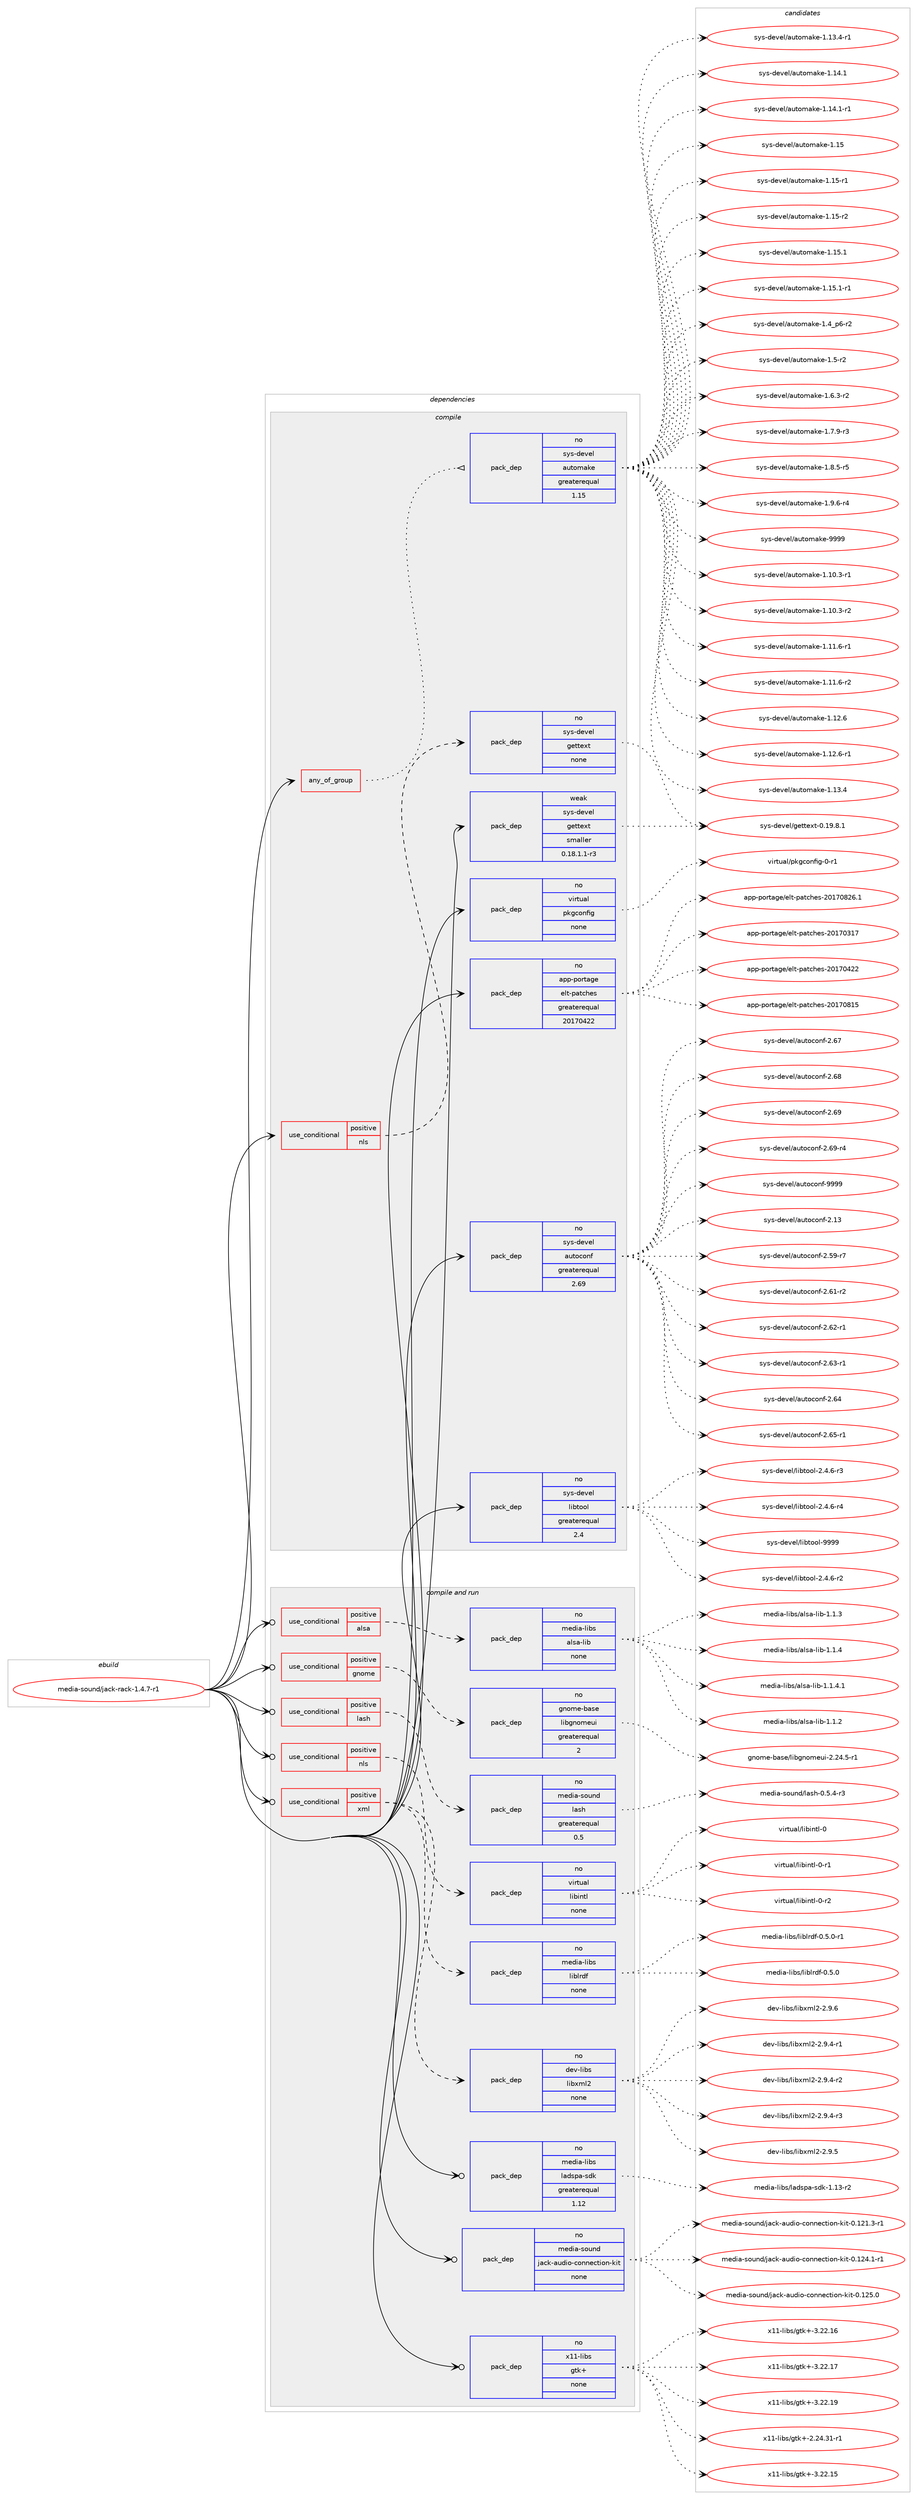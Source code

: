 digraph prolog {

# *************
# Graph options
# *************

newrank=true;
concentrate=true;
compound=true;
graph [rankdir=LR,fontname=Helvetica,fontsize=10,ranksep=1.5];#, ranksep=2.5, nodesep=0.2];
edge  [arrowhead=vee];
node  [fontname=Helvetica,fontsize=10];

# **********
# The ebuild
# **********

subgraph cluster_leftcol {
color=gray;
rank=same;
label=<<i>ebuild</i>>;
id [label="media-sound/jack-rack-1.4.7-r1", color=red, width=4, href="../media-sound/jack-rack-1.4.7-r1.svg"];
}

# ****************
# The dependencies
# ****************

subgraph cluster_midcol {
color=gray;
label=<<i>dependencies</i>>;
subgraph cluster_compile {
fillcolor="#eeeeee";
style=filled;
label=<<i>compile</i>>;
subgraph any5974 {
dependency381498 [label=<<TABLE BORDER="0" CELLBORDER="1" CELLSPACING="0" CELLPADDING="4"><TR><TD CELLPADDING="10">any_of_group</TD></TR></TABLE>>, shape=none, color=red];subgraph pack281861 {
dependency381499 [label=<<TABLE BORDER="0" CELLBORDER="1" CELLSPACING="0" CELLPADDING="4" WIDTH="220"><TR><TD ROWSPAN="6" CELLPADDING="30">pack_dep</TD></TR><TR><TD WIDTH="110">no</TD></TR><TR><TD>sys-devel</TD></TR><TR><TD>automake</TD></TR><TR><TD>greaterequal</TD></TR><TR><TD>1.15</TD></TR></TABLE>>, shape=none, color=blue];
}
dependency381498:e -> dependency381499:w [weight=20,style="dotted",arrowhead="oinv"];
}
id:e -> dependency381498:w [weight=20,style="solid",arrowhead="vee"];
subgraph cond93502 {
dependency381500 [label=<<TABLE BORDER="0" CELLBORDER="1" CELLSPACING="0" CELLPADDING="4"><TR><TD ROWSPAN="3" CELLPADDING="10">use_conditional</TD></TR><TR><TD>positive</TD></TR><TR><TD>nls</TD></TR></TABLE>>, shape=none, color=red];
subgraph pack281862 {
dependency381501 [label=<<TABLE BORDER="0" CELLBORDER="1" CELLSPACING="0" CELLPADDING="4" WIDTH="220"><TR><TD ROWSPAN="6" CELLPADDING="30">pack_dep</TD></TR><TR><TD WIDTH="110">no</TD></TR><TR><TD>sys-devel</TD></TR><TR><TD>gettext</TD></TR><TR><TD>none</TD></TR><TR><TD></TD></TR></TABLE>>, shape=none, color=blue];
}
dependency381500:e -> dependency381501:w [weight=20,style="dashed",arrowhead="vee"];
}
id:e -> dependency381500:w [weight=20,style="solid",arrowhead="vee"];
subgraph pack281863 {
dependency381502 [label=<<TABLE BORDER="0" CELLBORDER="1" CELLSPACING="0" CELLPADDING="4" WIDTH="220"><TR><TD ROWSPAN="6" CELLPADDING="30">pack_dep</TD></TR><TR><TD WIDTH="110">no</TD></TR><TR><TD>app-portage</TD></TR><TR><TD>elt-patches</TD></TR><TR><TD>greaterequal</TD></TR><TR><TD>20170422</TD></TR></TABLE>>, shape=none, color=blue];
}
id:e -> dependency381502:w [weight=20,style="solid",arrowhead="vee"];
subgraph pack281864 {
dependency381503 [label=<<TABLE BORDER="0" CELLBORDER="1" CELLSPACING="0" CELLPADDING="4" WIDTH="220"><TR><TD ROWSPAN="6" CELLPADDING="30">pack_dep</TD></TR><TR><TD WIDTH="110">no</TD></TR><TR><TD>sys-devel</TD></TR><TR><TD>autoconf</TD></TR><TR><TD>greaterequal</TD></TR><TR><TD>2.69</TD></TR></TABLE>>, shape=none, color=blue];
}
id:e -> dependency381503:w [weight=20,style="solid",arrowhead="vee"];
subgraph pack281865 {
dependency381504 [label=<<TABLE BORDER="0" CELLBORDER="1" CELLSPACING="0" CELLPADDING="4" WIDTH="220"><TR><TD ROWSPAN="6" CELLPADDING="30">pack_dep</TD></TR><TR><TD WIDTH="110">no</TD></TR><TR><TD>sys-devel</TD></TR><TR><TD>libtool</TD></TR><TR><TD>greaterequal</TD></TR><TR><TD>2.4</TD></TR></TABLE>>, shape=none, color=blue];
}
id:e -> dependency381504:w [weight=20,style="solid",arrowhead="vee"];
subgraph pack281866 {
dependency381505 [label=<<TABLE BORDER="0" CELLBORDER="1" CELLSPACING="0" CELLPADDING="4" WIDTH="220"><TR><TD ROWSPAN="6" CELLPADDING="30">pack_dep</TD></TR><TR><TD WIDTH="110">no</TD></TR><TR><TD>virtual</TD></TR><TR><TD>pkgconfig</TD></TR><TR><TD>none</TD></TR><TR><TD></TD></TR></TABLE>>, shape=none, color=blue];
}
id:e -> dependency381505:w [weight=20,style="solid",arrowhead="vee"];
subgraph pack281867 {
dependency381506 [label=<<TABLE BORDER="0" CELLBORDER="1" CELLSPACING="0" CELLPADDING="4" WIDTH="220"><TR><TD ROWSPAN="6" CELLPADDING="30">pack_dep</TD></TR><TR><TD WIDTH="110">weak</TD></TR><TR><TD>sys-devel</TD></TR><TR><TD>gettext</TD></TR><TR><TD>smaller</TD></TR><TR><TD>0.18.1.1-r3</TD></TR></TABLE>>, shape=none, color=blue];
}
id:e -> dependency381506:w [weight=20,style="solid",arrowhead="vee"];
}
subgraph cluster_compileandrun {
fillcolor="#eeeeee";
style=filled;
label=<<i>compile and run</i>>;
subgraph cond93503 {
dependency381507 [label=<<TABLE BORDER="0" CELLBORDER="1" CELLSPACING="0" CELLPADDING="4"><TR><TD ROWSPAN="3" CELLPADDING="10">use_conditional</TD></TR><TR><TD>positive</TD></TR><TR><TD>alsa</TD></TR></TABLE>>, shape=none, color=red];
subgraph pack281868 {
dependency381508 [label=<<TABLE BORDER="0" CELLBORDER="1" CELLSPACING="0" CELLPADDING="4" WIDTH="220"><TR><TD ROWSPAN="6" CELLPADDING="30">pack_dep</TD></TR><TR><TD WIDTH="110">no</TD></TR><TR><TD>media-libs</TD></TR><TR><TD>alsa-lib</TD></TR><TR><TD>none</TD></TR><TR><TD></TD></TR></TABLE>>, shape=none, color=blue];
}
dependency381507:e -> dependency381508:w [weight=20,style="dashed",arrowhead="vee"];
}
id:e -> dependency381507:w [weight=20,style="solid",arrowhead="odotvee"];
subgraph cond93504 {
dependency381509 [label=<<TABLE BORDER="0" CELLBORDER="1" CELLSPACING="0" CELLPADDING="4"><TR><TD ROWSPAN="3" CELLPADDING="10">use_conditional</TD></TR><TR><TD>positive</TD></TR><TR><TD>gnome</TD></TR></TABLE>>, shape=none, color=red];
subgraph pack281869 {
dependency381510 [label=<<TABLE BORDER="0" CELLBORDER="1" CELLSPACING="0" CELLPADDING="4" WIDTH="220"><TR><TD ROWSPAN="6" CELLPADDING="30">pack_dep</TD></TR><TR><TD WIDTH="110">no</TD></TR><TR><TD>gnome-base</TD></TR><TR><TD>libgnomeui</TD></TR><TR><TD>greaterequal</TD></TR><TR><TD>2</TD></TR></TABLE>>, shape=none, color=blue];
}
dependency381509:e -> dependency381510:w [weight=20,style="dashed",arrowhead="vee"];
}
id:e -> dependency381509:w [weight=20,style="solid",arrowhead="odotvee"];
subgraph cond93505 {
dependency381511 [label=<<TABLE BORDER="0" CELLBORDER="1" CELLSPACING="0" CELLPADDING="4"><TR><TD ROWSPAN="3" CELLPADDING="10">use_conditional</TD></TR><TR><TD>positive</TD></TR><TR><TD>lash</TD></TR></TABLE>>, shape=none, color=red];
subgraph pack281870 {
dependency381512 [label=<<TABLE BORDER="0" CELLBORDER="1" CELLSPACING="0" CELLPADDING="4" WIDTH="220"><TR><TD ROWSPAN="6" CELLPADDING="30">pack_dep</TD></TR><TR><TD WIDTH="110">no</TD></TR><TR><TD>media-sound</TD></TR><TR><TD>lash</TD></TR><TR><TD>greaterequal</TD></TR><TR><TD>0.5</TD></TR></TABLE>>, shape=none, color=blue];
}
dependency381511:e -> dependency381512:w [weight=20,style="dashed",arrowhead="vee"];
}
id:e -> dependency381511:w [weight=20,style="solid",arrowhead="odotvee"];
subgraph cond93506 {
dependency381513 [label=<<TABLE BORDER="0" CELLBORDER="1" CELLSPACING="0" CELLPADDING="4"><TR><TD ROWSPAN="3" CELLPADDING="10">use_conditional</TD></TR><TR><TD>positive</TD></TR><TR><TD>nls</TD></TR></TABLE>>, shape=none, color=red];
subgraph pack281871 {
dependency381514 [label=<<TABLE BORDER="0" CELLBORDER="1" CELLSPACING="0" CELLPADDING="4" WIDTH="220"><TR><TD ROWSPAN="6" CELLPADDING="30">pack_dep</TD></TR><TR><TD WIDTH="110">no</TD></TR><TR><TD>virtual</TD></TR><TR><TD>libintl</TD></TR><TR><TD>none</TD></TR><TR><TD></TD></TR></TABLE>>, shape=none, color=blue];
}
dependency381513:e -> dependency381514:w [weight=20,style="dashed",arrowhead="vee"];
}
id:e -> dependency381513:w [weight=20,style="solid",arrowhead="odotvee"];
subgraph cond93507 {
dependency381515 [label=<<TABLE BORDER="0" CELLBORDER="1" CELLSPACING="0" CELLPADDING="4"><TR><TD ROWSPAN="3" CELLPADDING="10">use_conditional</TD></TR><TR><TD>positive</TD></TR><TR><TD>xml</TD></TR></TABLE>>, shape=none, color=red];
subgraph pack281872 {
dependency381516 [label=<<TABLE BORDER="0" CELLBORDER="1" CELLSPACING="0" CELLPADDING="4" WIDTH="220"><TR><TD ROWSPAN="6" CELLPADDING="30">pack_dep</TD></TR><TR><TD WIDTH="110">no</TD></TR><TR><TD>dev-libs</TD></TR><TR><TD>libxml2</TD></TR><TR><TD>none</TD></TR><TR><TD></TD></TR></TABLE>>, shape=none, color=blue];
}
dependency381515:e -> dependency381516:w [weight=20,style="dashed",arrowhead="vee"];
subgraph pack281873 {
dependency381517 [label=<<TABLE BORDER="0" CELLBORDER="1" CELLSPACING="0" CELLPADDING="4" WIDTH="220"><TR><TD ROWSPAN="6" CELLPADDING="30">pack_dep</TD></TR><TR><TD WIDTH="110">no</TD></TR><TR><TD>media-libs</TD></TR><TR><TD>liblrdf</TD></TR><TR><TD>none</TD></TR><TR><TD></TD></TR></TABLE>>, shape=none, color=blue];
}
dependency381515:e -> dependency381517:w [weight=20,style="dashed",arrowhead="vee"];
}
id:e -> dependency381515:w [weight=20,style="solid",arrowhead="odotvee"];
subgraph pack281874 {
dependency381518 [label=<<TABLE BORDER="0" CELLBORDER="1" CELLSPACING="0" CELLPADDING="4" WIDTH="220"><TR><TD ROWSPAN="6" CELLPADDING="30">pack_dep</TD></TR><TR><TD WIDTH="110">no</TD></TR><TR><TD>media-libs</TD></TR><TR><TD>ladspa-sdk</TD></TR><TR><TD>greaterequal</TD></TR><TR><TD>1.12</TD></TR></TABLE>>, shape=none, color=blue];
}
id:e -> dependency381518:w [weight=20,style="solid",arrowhead="odotvee"];
subgraph pack281875 {
dependency381519 [label=<<TABLE BORDER="0" CELLBORDER="1" CELLSPACING="0" CELLPADDING="4" WIDTH="220"><TR><TD ROWSPAN="6" CELLPADDING="30">pack_dep</TD></TR><TR><TD WIDTH="110">no</TD></TR><TR><TD>media-sound</TD></TR><TR><TD>jack-audio-connection-kit</TD></TR><TR><TD>none</TD></TR><TR><TD></TD></TR></TABLE>>, shape=none, color=blue];
}
id:e -> dependency381519:w [weight=20,style="solid",arrowhead="odotvee"];
subgraph pack281876 {
dependency381520 [label=<<TABLE BORDER="0" CELLBORDER="1" CELLSPACING="0" CELLPADDING="4" WIDTH="220"><TR><TD ROWSPAN="6" CELLPADDING="30">pack_dep</TD></TR><TR><TD WIDTH="110">no</TD></TR><TR><TD>x11-libs</TD></TR><TR><TD>gtk+</TD></TR><TR><TD>none</TD></TR><TR><TD></TD></TR></TABLE>>, shape=none, color=blue];
}
id:e -> dependency381520:w [weight=20,style="solid",arrowhead="odotvee"];
}
subgraph cluster_run {
fillcolor="#eeeeee";
style=filled;
label=<<i>run</i>>;
}
}

# **************
# The candidates
# **************

subgraph cluster_choices {
rank=same;
color=gray;
label=<<i>candidates</i>>;

subgraph choice281861 {
color=black;
nodesep=1;
choice11512111545100101118101108479711711611110997107101454946494846514511449 [label="sys-devel/automake-1.10.3-r1", color=red, width=4,href="../sys-devel/automake-1.10.3-r1.svg"];
choice11512111545100101118101108479711711611110997107101454946494846514511450 [label="sys-devel/automake-1.10.3-r2", color=red, width=4,href="../sys-devel/automake-1.10.3-r2.svg"];
choice11512111545100101118101108479711711611110997107101454946494946544511449 [label="sys-devel/automake-1.11.6-r1", color=red, width=4,href="../sys-devel/automake-1.11.6-r1.svg"];
choice11512111545100101118101108479711711611110997107101454946494946544511450 [label="sys-devel/automake-1.11.6-r2", color=red, width=4,href="../sys-devel/automake-1.11.6-r2.svg"];
choice1151211154510010111810110847971171161111099710710145494649504654 [label="sys-devel/automake-1.12.6", color=red, width=4,href="../sys-devel/automake-1.12.6.svg"];
choice11512111545100101118101108479711711611110997107101454946495046544511449 [label="sys-devel/automake-1.12.6-r1", color=red, width=4,href="../sys-devel/automake-1.12.6-r1.svg"];
choice1151211154510010111810110847971171161111099710710145494649514652 [label="sys-devel/automake-1.13.4", color=red, width=4,href="../sys-devel/automake-1.13.4.svg"];
choice11512111545100101118101108479711711611110997107101454946495146524511449 [label="sys-devel/automake-1.13.4-r1", color=red, width=4,href="../sys-devel/automake-1.13.4-r1.svg"];
choice1151211154510010111810110847971171161111099710710145494649524649 [label="sys-devel/automake-1.14.1", color=red, width=4,href="../sys-devel/automake-1.14.1.svg"];
choice11512111545100101118101108479711711611110997107101454946495246494511449 [label="sys-devel/automake-1.14.1-r1", color=red, width=4,href="../sys-devel/automake-1.14.1-r1.svg"];
choice115121115451001011181011084797117116111109971071014549464953 [label="sys-devel/automake-1.15", color=red, width=4,href="../sys-devel/automake-1.15.svg"];
choice1151211154510010111810110847971171161111099710710145494649534511449 [label="sys-devel/automake-1.15-r1", color=red, width=4,href="../sys-devel/automake-1.15-r1.svg"];
choice1151211154510010111810110847971171161111099710710145494649534511450 [label="sys-devel/automake-1.15-r2", color=red, width=4,href="../sys-devel/automake-1.15-r2.svg"];
choice1151211154510010111810110847971171161111099710710145494649534649 [label="sys-devel/automake-1.15.1", color=red, width=4,href="../sys-devel/automake-1.15.1.svg"];
choice11512111545100101118101108479711711611110997107101454946495346494511449 [label="sys-devel/automake-1.15.1-r1", color=red, width=4,href="../sys-devel/automake-1.15.1-r1.svg"];
choice115121115451001011181011084797117116111109971071014549465295112544511450 [label="sys-devel/automake-1.4_p6-r2", color=red, width=4,href="../sys-devel/automake-1.4_p6-r2.svg"];
choice11512111545100101118101108479711711611110997107101454946534511450 [label="sys-devel/automake-1.5-r2", color=red, width=4,href="../sys-devel/automake-1.5-r2.svg"];
choice115121115451001011181011084797117116111109971071014549465446514511450 [label="sys-devel/automake-1.6.3-r2", color=red, width=4,href="../sys-devel/automake-1.6.3-r2.svg"];
choice115121115451001011181011084797117116111109971071014549465546574511451 [label="sys-devel/automake-1.7.9-r3", color=red, width=4,href="../sys-devel/automake-1.7.9-r3.svg"];
choice115121115451001011181011084797117116111109971071014549465646534511453 [label="sys-devel/automake-1.8.5-r5", color=red, width=4,href="../sys-devel/automake-1.8.5-r5.svg"];
choice115121115451001011181011084797117116111109971071014549465746544511452 [label="sys-devel/automake-1.9.6-r4", color=red, width=4,href="../sys-devel/automake-1.9.6-r4.svg"];
choice115121115451001011181011084797117116111109971071014557575757 [label="sys-devel/automake-9999", color=red, width=4,href="../sys-devel/automake-9999.svg"];
dependency381499:e -> choice11512111545100101118101108479711711611110997107101454946494846514511449:w [style=dotted,weight="100"];
dependency381499:e -> choice11512111545100101118101108479711711611110997107101454946494846514511450:w [style=dotted,weight="100"];
dependency381499:e -> choice11512111545100101118101108479711711611110997107101454946494946544511449:w [style=dotted,weight="100"];
dependency381499:e -> choice11512111545100101118101108479711711611110997107101454946494946544511450:w [style=dotted,weight="100"];
dependency381499:e -> choice1151211154510010111810110847971171161111099710710145494649504654:w [style=dotted,weight="100"];
dependency381499:e -> choice11512111545100101118101108479711711611110997107101454946495046544511449:w [style=dotted,weight="100"];
dependency381499:e -> choice1151211154510010111810110847971171161111099710710145494649514652:w [style=dotted,weight="100"];
dependency381499:e -> choice11512111545100101118101108479711711611110997107101454946495146524511449:w [style=dotted,weight="100"];
dependency381499:e -> choice1151211154510010111810110847971171161111099710710145494649524649:w [style=dotted,weight="100"];
dependency381499:e -> choice11512111545100101118101108479711711611110997107101454946495246494511449:w [style=dotted,weight="100"];
dependency381499:e -> choice115121115451001011181011084797117116111109971071014549464953:w [style=dotted,weight="100"];
dependency381499:e -> choice1151211154510010111810110847971171161111099710710145494649534511449:w [style=dotted,weight="100"];
dependency381499:e -> choice1151211154510010111810110847971171161111099710710145494649534511450:w [style=dotted,weight="100"];
dependency381499:e -> choice1151211154510010111810110847971171161111099710710145494649534649:w [style=dotted,weight="100"];
dependency381499:e -> choice11512111545100101118101108479711711611110997107101454946495346494511449:w [style=dotted,weight="100"];
dependency381499:e -> choice115121115451001011181011084797117116111109971071014549465295112544511450:w [style=dotted,weight="100"];
dependency381499:e -> choice11512111545100101118101108479711711611110997107101454946534511450:w [style=dotted,weight="100"];
dependency381499:e -> choice115121115451001011181011084797117116111109971071014549465446514511450:w [style=dotted,weight="100"];
dependency381499:e -> choice115121115451001011181011084797117116111109971071014549465546574511451:w [style=dotted,weight="100"];
dependency381499:e -> choice115121115451001011181011084797117116111109971071014549465646534511453:w [style=dotted,weight="100"];
dependency381499:e -> choice115121115451001011181011084797117116111109971071014549465746544511452:w [style=dotted,weight="100"];
dependency381499:e -> choice115121115451001011181011084797117116111109971071014557575757:w [style=dotted,weight="100"];
}
subgraph choice281862 {
color=black;
nodesep=1;
choice1151211154510010111810110847103101116116101120116454846495746564649 [label="sys-devel/gettext-0.19.8.1", color=red, width=4,href="../sys-devel/gettext-0.19.8.1.svg"];
dependency381501:e -> choice1151211154510010111810110847103101116116101120116454846495746564649:w [style=dotted,weight="100"];
}
subgraph choice281863 {
color=black;
nodesep=1;
choice97112112451121111141169710310147101108116451129711699104101115455048495548514955 [label="app-portage/elt-patches-20170317", color=red, width=4,href="../app-portage/elt-patches-20170317.svg"];
choice97112112451121111141169710310147101108116451129711699104101115455048495548525050 [label="app-portage/elt-patches-20170422", color=red, width=4,href="../app-portage/elt-patches-20170422.svg"];
choice97112112451121111141169710310147101108116451129711699104101115455048495548564953 [label="app-portage/elt-patches-20170815", color=red, width=4,href="../app-portage/elt-patches-20170815.svg"];
choice971121124511211111411697103101471011081164511297116991041011154550484955485650544649 [label="app-portage/elt-patches-20170826.1", color=red, width=4,href="../app-portage/elt-patches-20170826.1.svg"];
dependency381502:e -> choice97112112451121111141169710310147101108116451129711699104101115455048495548514955:w [style=dotted,weight="100"];
dependency381502:e -> choice97112112451121111141169710310147101108116451129711699104101115455048495548525050:w [style=dotted,weight="100"];
dependency381502:e -> choice97112112451121111141169710310147101108116451129711699104101115455048495548564953:w [style=dotted,weight="100"];
dependency381502:e -> choice971121124511211111411697103101471011081164511297116991041011154550484955485650544649:w [style=dotted,weight="100"];
}
subgraph choice281864 {
color=black;
nodesep=1;
choice115121115451001011181011084797117116111991111101024550464951 [label="sys-devel/autoconf-2.13", color=red, width=4,href="../sys-devel/autoconf-2.13.svg"];
choice1151211154510010111810110847971171161119911111010245504653574511455 [label="sys-devel/autoconf-2.59-r7", color=red, width=4,href="../sys-devel/autoconf-2.59-r7.svg"];
choice1151211154510010111810110847971171161119911111010245504654494511450 [label="sys-devel/autoconf-2.61-r2", color=red, width=4,href="../sys-devel/autoconf-2.61-r2.svg"];
choice1151211154510010111810110847971171161119911111010245504654504511449 [label="sys-devel/autoconf-2.62-r1", color=red, width=4,href="../sys-devel/autoconf-2.62-r1.svg"];
choice1151211154510010111810110847971171161119911111010245504654514511449 [label="sys-devel/autoconf-2.63-r1", color=red, width=4,href="../sys-devel/autoconf-2.63-r1.svg"];
choice115121115451001011181011084797117116111991111101024550465452 [label="sys-devel/autoconf-2.64", color=red, width=4,href="../sys-devel/autoconf-2.64.svg"];
choice1151211154510010111810110847971171161119911111010245504654534511449 [label="sys-devel/autoconf-2.65-r1", color=red, width=4,href="../sys-devel/autoconf-2.65-r1.svg"];
choice115121115451001011181011084797117116111991111101024550465455 [label="sys-devel/autoconf-2.67", color=red, width=4,href="../sys-devel/autoconf-2.67.svg"];
choice115121115451001011181011084797117116111991111101024550465456 [label="sys-devel/autoconf-2.68", color=red, width=4,href="../sys-devel/autoconf-2.68.svg"];
choice115121115451001011181011084797117116111991111101024550465457 [label="sys-devel/autoconf-2.69", color=red, width=4,href="../sys-devel/autoconf-2.69.svg"];
choice1151211154510010111810110847971171161119911111010245504654574511452 [label="sys-devel/autoconf-2.69-r4", color=red, width=4,href="../sys-devel/autoconf-2.69-r4.svg"];
choice115121115451001011181011084797117116111991111101024557575757 [label="sys-devel/autoconf-9999", color=red, width=4,href="../sys-devel/autoconf-9999.svg"];
dependency381503:e -> choice115121115451001011181011084797117116111991111101024550464951:w [style=dotted,weight="100"];
dependency381503:e -> choice1151211154510010111810110847971171161119911111010245504653574511455:w [style=dotted,weight="100"];
dependency381503:e -> choice1151211154510010111810110847971171161119911111010245504654494511450:w [style=dotted,weight="100"];
dependency381503:e -> choice1151211154510010111810110847971171161119911111010245504654504511449:w [style=dotted,weight="100"];
dependency381503:e -> choice1151211154510010111810110847971171161119911111010245504654514511449:w [style=dotted,weight="100"];
dependency381503:e -> choice115121115451001011181011084797117116111991111101024550465452:w [style=dotted,weight="100"];
dependency381503:e -> choice1151211154510010111810110847971171161119911111010245504654534511449:w [style=dotted,weight="100"];
dependency381503:e -> choice115121115451001011181011084797117116111991111101024550465455:w [style=dotted,weight="100"];
dependency381503:e -> choice115121115451001011181011084797117116111991111101024550465456:w [style=dotted,weight="100"];
dependency381503:e -> choice115121115451001011181011084797117116111991111101024550465457:w [style=dotted,weight="100"];
dependency381503:e -> choice1151211154510010111810110847971171161119911111010245504654574511452:w [style=dotted,weight="100"];
dependency381503:e -> choice115121115451001011181011084797117116111991111101024557575757:w [style=dotted,weight="100"];
}
subgraph choice281865 {
color=black;
nodesep=1;
choice1151211154510010111810110847108105981161111111084550465246544511450 [label="sys-devel/libtool-2.4.6-r2", color=red, width=4,href="../sys-devel/libtool-2.4.6-r2.svg"];
choice1151211154510010111810110847108105981161111111084550465246544511451 [label="sys-devel/libtool-2.4.6-r3", color=red, width=4,href="../sys-devel/libtool-2.4.6-r3.svg"];
choice1151211154510010111810110847108105981161111111084550465246544511452 [label="sys-devel/libtool-2.4.6-r4", color=red, width=4,href="../sys-devel/libtool-2.4.6-r4.svg"];
choice1151211154510010111810110847108105981161111111084557575757 [label="sys-devel/libtool-9999", color=red, width=4,href="../sys-devel/libtool-9999.svg"];
dependency381504:e -> choice1151211154510010111810110847108105981161111111084550465246544511450:w [style=dotted,weight="100"];
dependency381504:e -> choice1151211154510010111810110847108105981161111111084550465246544511451:w [style=dotted,weight="100"];
dependency381504:e -> choice1151211154510010111810110847108105981161111111084550465246544511452:w [style=dotted,weight="100"];
dependency381504:e -> choice1151211154510010111810110847108105981161111111084557575757:w [style=dotted,weight="100"];
}
subgraph choice281866 {
color=black;
nodesep=1;
choice11810511411611797108471121071039911111010210510345484511449 [label="virtual/pkgconfig-0-r1", color=red, width=4,href="../virtual/pkgconfig-0-r1.svg"];
dependency381505:e -> choice11810511411611797108471121071039911111010210510345484511449:w [style=dotted,weight="100"];
}
subgraph choice281867 {
color=black;
nodesep=1;
choice1151211154510010111810110847103101116116101120116454846495746564649 [label="sys-devel/gettext-0.19.8.1", color=red, width=4,href="../sys-devel/gettext-0.19.8.1.svg"];
dependency381506:e -> choice1151211154510010111810110847103101116116101120116454846495746564649:w [style=dotted,weight="100"];
}
subgraph choice281868 {
color=black;
nodesep=1;
choice1091011001059745108105981154797108115974510810598454946494650 [label="media-libs/alsa-lib-1.1.2", color=red, width=4,href="../media-libs/alsa-lib-1.1.2.svg"];
choice1091011001059745108105981154797108115974510810598454946494651 [label="media-libs/alsa-lib-1.1.3", color=red, width=4,href="../media-libs/alsa-lib-1.1.3.svg"];
choice1091011001059745108105981154797108115974510810598454946494652 [label="media-libs/alsa-lib-1.1.4", color=red, width=4,href="../media-libs/alsa-lib-1.1.4.svg"];
choice10910110010597451081059811547971081159745108105984549464946524649 [label="media-libs/alsa-lib-1.1.4.1", color=red, width=4,href="../media-libs/alsa-lib-1.1.4.1.svg"];
dependency381508:e -> choice1091011001059745108105981154797108115974510810598454946494650:w [style=dotted,weight="100"];
dependency381508:e -> choice1091011001059745108105981154797108115974510810598454946494651:w [style=dotted,weight="100"];
dependency381508:e -> choice1091011001059745108105981154797108115974510810598454946494652:w [style=dotted,weight="100"];
dependency381508:e -> choice10910110010597451081059811547971081159745108105984549464946524649:w [style=dotted,weight="100"];
}
subgraph choice281869 {
color=black;
nodesep=1;
choice1031101111091014598971151014710810598103110111109101117105455046505246534511449 [label="gnome-base/libgnomeui-2.24.5-r1", color=red, width=4,href="../gnome-base/libgnomeui-2.24.5-r1.svg"];
dependency381510:e -> choice1031101111091014598971151014710810598103110111109101117105455046505246534511449:w [style=dotted,weight="100"];
}
subgraph choice281870 {
color=black;
nodesep=1;
choice109101100105974511511111711010047108971151044548465346524511451 [label="media-sound/lash-0.5.4-r3", color=red, width=4,href="../media-sound/lash-0.5.4-r3.svg"];
dependency381512:e -> choice109101100105974511511111711010047108971151044548465346524511451:w [style=dotted,weight="100"];
}
subgraph choice281871 {
color=black;
nodesep=1;
choice1181051141161179710847108105981051101161084548 [label="virtual/libintl-0", color=red, width=4,href="../virtual/libintl-0.svg"];
choice11810511411611797108471081059810511011610845484511449 [label="virtual/libintl-0-r1", color=red, width=4,href="../virtual/libintl-0-r1.svg"];
choice11810511411611797108471081059810511011610845484511450 [label="virtual/libintl-0-r2", color=red, width=4,href="../virtual/libintl-0-r2.svg"];
dependency381514:e -> choice1181051141161179710847108105981051101161084548:w [style=dotted,weight="100"];
dependency381514:e -> choice11810511411611797108471081059810511011610845484511449:w [style=dotted,weight="100"];
dependency381514:e -> choice11810511411611797108471081059810511011610845484511450:w [style=dotted,weight="100"];
}
subgraph choice281872 {
color=black;
nodesep=1;
choice10010111845108105981154710810598120109108504550465746524511449 [label="dev-libs/libxml2-2.9.4-r1", color=red, width=4,href="../dev-libs/libxml2-2.9.4-r1.svg"];
choice10010111845108105981154710810598120109108504550465746524511450 [label="dev-libs/libxml2-2.9.4-r2", color=red, width=4,href="../dev-libs/libxml2-2.9.4-r2.svg"];
choice10010111845108105981154710810598120109108504550465746524511451 [label="dev-libs/libxml2-2.9.4-r3", color=red, width=4,href="../dev-libs/libxml2-2.9.4-r3.svg"];
choice1001011184510810598115471081059812010910850455046574653 [label="dev-libs/libxml2-2.9.5", color=red, width=4,href="../dev-libs/libxml2-2.9.5.svg"];
choice1001011184510810598115471081059812010910850455046574654 [label="dev-libs/libxml2-2.9.6", color=red, width=4,href="../dev-libs/libxml2-2.9.6.svg"];
dependency381516:e -> choice10010111845108105981154710810598120109108504550465746524511449:w [style=dotted,weight="100"];
dependency381516:e -> choice10010111845108105981154710810598120109108504550465746524511450:w [style=dotted,weight="100"];
dependency381516:e -> choice10010111845108105981154710810598120109108504550465746524511451:w [style=dotted,weight="100"];
dependency381516:e -> choice1001011184510810598115471081059812010910850455046574653:w [style=dotted,weight="100"];
dependency381516:e -> choice1001011184510810598115471081059812010910850455046574654:w [style=dotted,weight="100"];
}
subgraph choice281873 {
color=black;
nodesep=1;
choice1091011001059745108105981154710810598108114100102454846534648 [label="media-libs/liblrdf-0.5.0", color=red, width=4,href="../media-libs/liblrdf-0.5.0.svg"];
choice10910110010597451081059811547108105981081141001024548465346484511449 [label="media-libs/liblrdf-0.5.0-r1", color=red, width=4,href="../media-libs/liblrdf-0.5.0-r1.svg"];
dependency381517:e -> choice1091011001059745108105981154710810598108114100102454846534648:w [style=dotted,weight="100"];
dependency381517:e -> choice10910110010597451081059811547108105981081141001024548465346484511449:w [style=dotted,weight="100"];
}
subgraph choice281874 {
color=black;
nodesep=1;
choice1091011001059745108105981154710897100115112974511510010745494649514511450 [label="media-libs/ladspa-sdk-1.13-r2", color=red, width=4,href="../media-libs/ladspa-sdk-1.13-r2.svg"];
dependency381518:e -> choice1091011001059745108105981154710897100115112974511510010745494649514511450:w [style=dotted,weight="100"];
}
subgraph choice281875 {
color=black;
nodesep=1;
choice109101100105974511511111711010047106979910745971171001051114599111110110101991161051111104510710511645484649504946514511449 [label="media-sound/jack-audio-connection-kit-0.121.3-r1", color=red, width=4,href="../media-sound/jack-audio-connection-kit-0.121.3-r1.svg"];
choice109101100105974511511111711010047106979910745971171001051114599111110110101991161051111104510710511645484649505246494511449 [label="media-sound/jack-audio-connection-kit-0.124.1-r1", color=red, width=4,href="../media-sound/jack-audio-connection-kit-0.124.1-r1.svg"];
choice10910110010597451151111171101004710697991074597117100105111459911111011010199116105111110451071051164548464950534648 [label="media-sound/jack-audio-connection-kit-0.125.0", color=red, width=4,href="../media-sound/jack-audio-connection-kit-0.125.0.svg"];
dependency381519:e -> choice109101100105974511511111711010047106979910745971171001051114599111110110101991161051111104510710511645484649504946514511449:w [style=dotted,weight="100"];
dependency381519:e -> choice109101100105974511511111711010047106979910745971171001051114599111110110101991161051111104510710511645484649505246494511449:w [style=dotted,weight="100"];
dependency381519:e -> choice10910110010597451151111171101004710697991074597117100105111459911111011010199116105111110451071051164548464950534648:w [style=dotted,weight="100"];
}
subgraph choice281876 {
color=black;
nodesep=1;
choice12049494510810598115471031161074345504650524651494511449 [label="x11-libs/gtk+-2.24.31-r1", color=red, width=4,href="../x11-libs/gtk+-2.24.31-r1.svg"];
choice1204949451081059811547103116107434551465050464953 [label="x11-libs/gtk+-3.22.15", color=red, width=4,href="../x11-libs/gtk+-3.22.15.svg"];
choice1204949451081059811547103116107434551465050464954 [label="x11-libs/gtk+-3.22.16", color=red, width=4,href="../x11-libs/gtk+-3.22.16.svg"];
choice1204949451081059811547103116107434551465050464955 [label="x11-libs/gtk+-3.22.17", color=red, width=4,href="../x11-libs/gtk+-3.22.17.svg"];
choice1204949451081059811547103116107434551465050464957 [label="x11-libs/gtk+-3.22.19", color=red, width=4,href="../x11-libs/gtk+-3.22.19.svg"];
dependency381520:e -> choice12049494510810598115471031161074345504650524651494511449:w [style=dotted,weight="100"];
dependency381520:e -> choice1204949451081059811547103116107434551465050464953:w [style=dotted,weight="100"];
dependency381520:e -> choice1204949451081059811547103116107434551465050464954:w [style=dotted,weight="100"];
dependency381520:e -> choice1204949451081059811547103116107434551465050464955:w [style=dotted,weight="100"];
dependency381520:e -> choice1204949451081059811547103116107434551465050464957:w [style=dotted,weight="100"];
}
}

}
